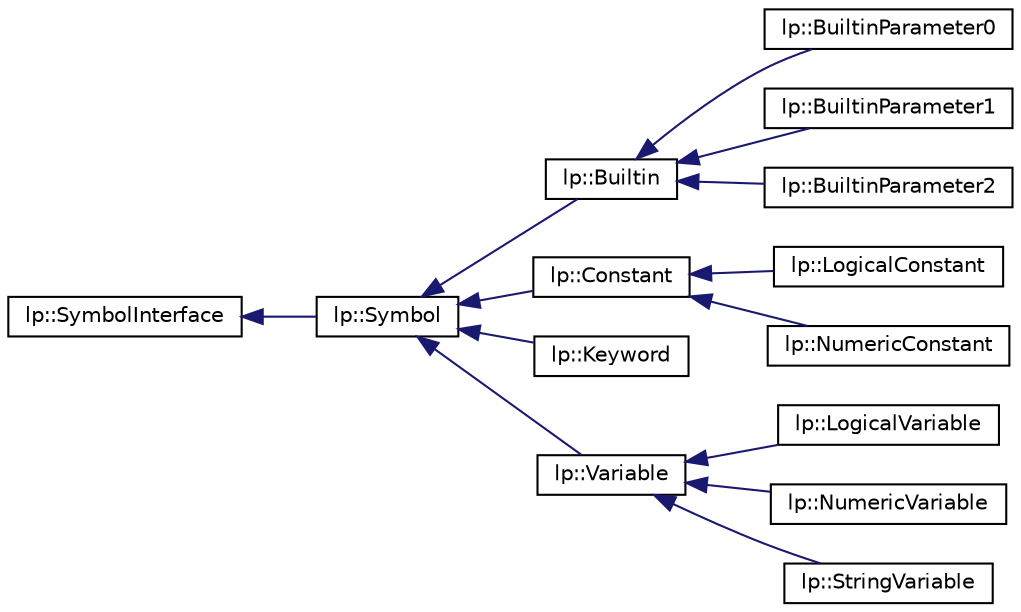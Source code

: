digraph "Graphical Class Hierarchy"
{
  edge [fontname="Helvetica",fontsize="10",labelfontname="Helvetica",labelfontsize="10"];
  node [fontname="Helvetica",fontsize="10",shape=record];
  rankdir="LR";
  Node0 [label="lp::SymbolInterface",height=0.2,width=0.4,color="black", fillcolor="white", style="filled",URL="$classlp_1_1SymbolInterface.html",tooltip="Prototype of the pure virtual methods. "];
  Node0 -> Node1 [dir="back",color="midnightblue",fontsize="10",style="solid",fontname="Helvetica"];
  Node1 [label="lp::Symbol",height=0.2,width=0.4,color="black", fillcolor="white", style="filled",URL="$classlp_1_1Symbol.html",tooltip="Definition of the class Symbol. "];
  Node1 -> Node2 [dir="back",color="midnightblue",fontsize="10",style="solid",fontname="Helvetica"];
  Node2 [label="lp::Builtin",height=0.2,width=0.4,color="black", fillcolor="white", style="filled",URL="$classlp_1_1Builtin.html",tooltip="Definition of atributes and methods of Builtin class. "];
  Node2 -> Node3 [dir="back",color="midnightblue",fontsize="10",style="solid",fontname="Helvetica"];
  Node3 [label="lp::BuiltinParameter0",height=0.2,width=0.4,color="black", fillcolor="white", style="filled",URL="$classlp_1_1BuiltinParameter0.html",tooltip="Definition of atributes and methods of BuiltinParameter0 class. "];
  Node2 -> Node4 [dir="back",color="midnightblue",fontsize="10",style="solid",fontname="Helvetica"];
  Node4 [label="lp::BuiltinParameter1",height=0.2,width=0.4,color="black", fillcolor="white", style="filled",URL="$classlp_1_1BuiltinParameter1.html",tooltip="Definition of atributes and methods of BuiltinParameter1 class. "];
  Node2 -> Node5 [dir="back",color="midnightblue",fontsize="10",style="solid",fontname="Helvetica"];
  Node5 [label="lp::BuiltinParameter2",height=0.2,width=0.4,color="black", fillcolor="white", style="filled",URL="$classlp_1_1BuiltinParameter2.html",tooltip="Definition of atributes and methods of BuiltinParameter2 class. "];
  Node1 -> Node6 [dir="back",color="midnightblue",fontsize="10",style="solid",fontname="Helvetica"];
  Node6 [label="lp::Constant",height=0.2,width=0.4,color="black", fillcolor="white", style="filled",URL="$classlp_1_1Constant.html",tooltip="Definition of atributes and methods of Constant class. "];
  Node6 -> Node7 [dir="back",color="midnightblue",fontsize="10",style="solid",fontname="Helvetica"];
  Node7 [label="lp::LogicalConstant",height=0.2,width=0.4,color="black", fillcolor="white", style="filled",URL="$classlp_1_1LogicalConstant.html",tooltip="Definition of atributes and methods of LogicalConstant class. "];
  Node6 -> Node8 [dir="back",color="midnightblue",fontsize="10",style="solid",fontname="Helvetica"];
  Node8 [label="lp::NumericConstant",height=0.2,width=0.4,color="black", fillcolor="white", style="filled",URL="$classlp_1_1NumericConstant.html",tooltip="Definition of atributes and methods of NumericConstant class. "];
  Node1 -> Node9 [dir="back",color="midnightblue",fontsize="10",style="solid",fontname="Helvetica"];
  Node9 [label="lp::Keyword",height=0.2,width=0.4,color="black", fillcolor="white", style="filled",URL="$classlp_1_1Keyword.html",tooltip="Definition of atributes and methods of Keyword class. "];
  Node1 -> Node10 [dir="back",color="midnightblue",fontsize="10",style="solid",fontname="Helvetica"];
  Node10 [label="lp::Variable",height=0.2,width=0.4,color="black", fillcolor="white", style="filled",URL="$classlp_1_1Variable.html",tooltip="Definition of atributes and methods of Variable class. "];
  Node10 -> Node11 [dir="back",color="midnightblue",fontsize="10",style="solid",fontname="Helvetica"];
  Node11 [label="lp::LogicalVariable",height=0.2,width=0.4,color="black", fillcolor="white", style="filled",URL="$classlp_1_1LogicalVariable.html",tooltip="Definition of atributes and methods of LogicalVariable class. "];
  Node10 -> Node12 [dir="back",color="midnightblue",fontsize="10",style="solid",fontname="Helvetica"];
  Node12 [label="lp::NumericVariable",height=0.2,width=0.4,color="black", fillcolor="white", style="filled",URL="$classlp_1_1NumericVariable.html",tooltip="Definition of atributes and methods of NumericVariable class. "];
  Node10 -> Node13 [dir="back",color="midnightblue",fontsize="10",style="solid",fontname="Helvetica"];
  Node13 [label="lp::StringVariable",height=0.2,width=0.4,color="black", fillcolor="white", style="filled",URL="$classlp_1_1StringVariable.html",tooltip="Definition of atributes and methods of StringVariable class. "];
}
